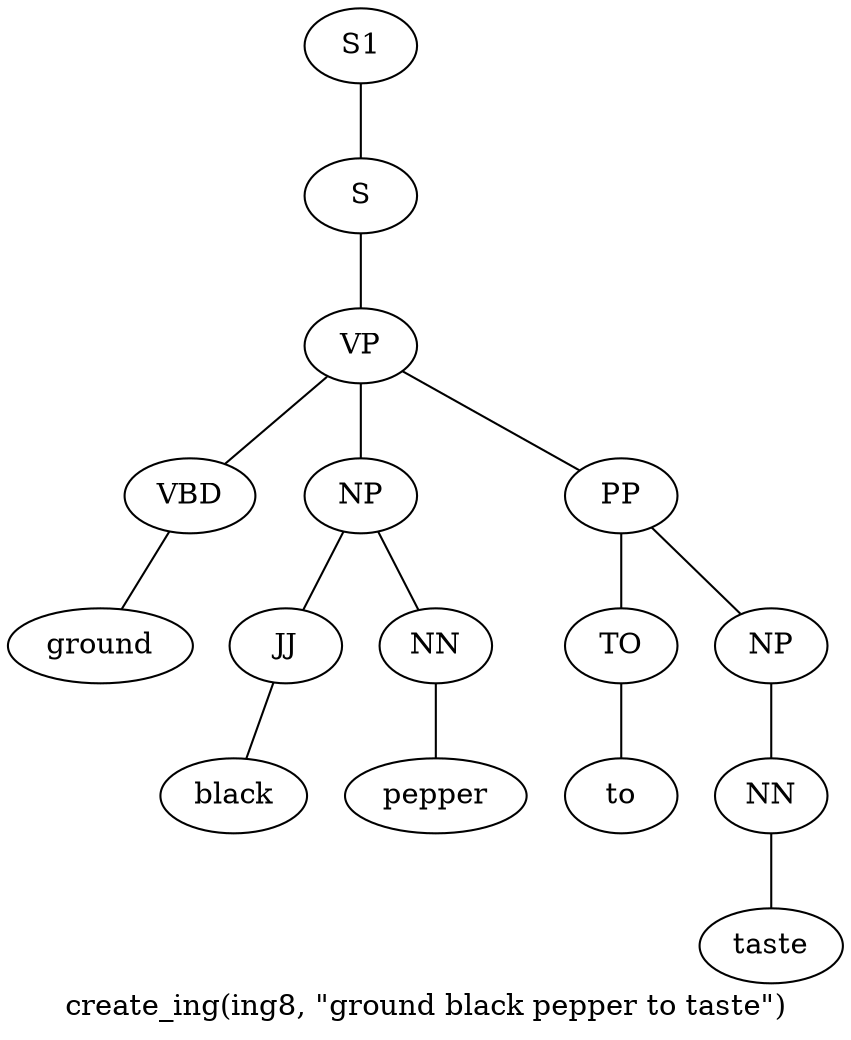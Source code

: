 graph SyntaxGraph {
	label = "create_ing(ing8, \"ground black pepper to taste\")";
	Node0 [label="S1"];
	Node1 [label="S"];
	Node2 [label="VP"];
	Node3 [label="VBD"];
	Node4 [label="ground"];
	Node5 [label="NP"];
	Node6 [label="JJ"];
	Node7 [label="black"];
	Node8 [label="NN"];
	Node9 [label="pepper"];
	Node10 [label="PP"];
	Node11 [label="TO"];
	Node12 [label="to"];
	Node13 [label="NP"];
	Node14 [label="NN"];
	Node15 [label="taste"];

	Node0 -- Node1;
	Node1 -- Node2;
	Node2 -- Node3;
	Node2 -- Node5;
	Node2 -- Node10;
	Node3 -- Node4;
	Node5 -- Node6;
	Node5 -- Node8;
	Node6 -- Node7;
	Node8 -- Node9;
	Node10 -- Node11;
	Node10 -- Node13;
	Node11 -- Node12;
	Node13 -- Node14;
	Node14 -- Node15;
}
